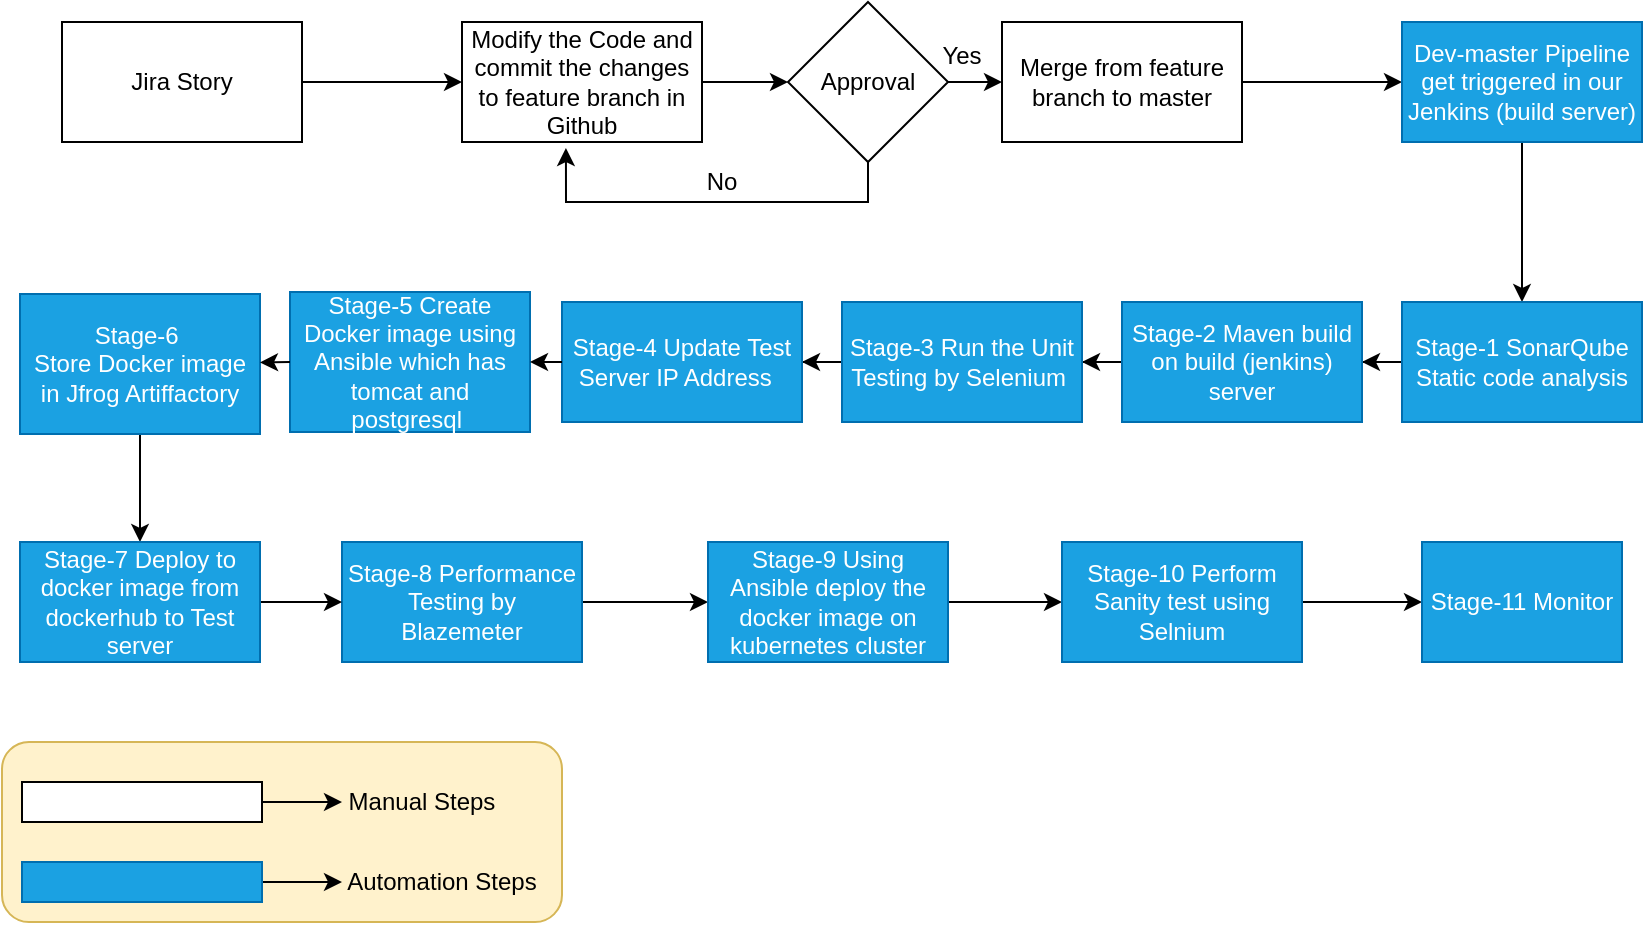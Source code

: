 <mxfile version="14.4.4" type="github"><diagram id="797c-2hmWlkUJjDmn08r" name="Page-1"><mxGraphModel dx="1108" dy="425" grid="1" gridSize="10" guides="1" tooltips="1" connect="1" arrows="1" fold="1" page="1" pageScale="1" pageWidth="850" pageHeight="1100" math="0" shadow="0"><root><mxCell id="0"/><mxCell id="1" parent="0"/><mxCell id="Wk8jGYzYP-WTUlN5dKVv-52" value="" style="rounded=1;whiteSpace=wrap;html=1;fillColor=#fff2cc;strokeColor=#d6b656;" parent="1" vertex="1"><mxGeometry x="10" y="390" width="280" height="90" as="geometry"/></mxCell><mxCell id="Wk8jGYzYP-WTUlN5dKVv-3" value="" style="edgeStyle=orthogonalEdgeStyle;rounded=0;orthogonalLoop=1;jettySize=auto;html=1;" parent="1" source="Wk8jGYzYP-WTUlN5dKVv-1" target="Wk8jGYzYP-WTUlN5dKVv-2" edge="1"><mxGeometry relative="1" as="geometry"/></mxCell><mxCell id="Wk8jGYzYP-WTUlN5dKVv-1" value="Jira Story" style="rounded=0;whiteSpace=wrap;html=1;" parent="1" vertex="1"><mxGeometry x="40" y="30" width="120" height="60" as="geometry"/></mxCell><mxCell id="Wk8jGYzYP-WTUlN5dKVv-24" style="edgeStyle=orthogonalEdgeStyle;rounded=0;orthogonalLoop=1;jettySize=auto;html=1;exitX=1;exitY=0.5;exitDx=0;exitDy=0;entryX=0;entryY=0.5;entryDx=0;entryDy=0;" parent="1" source="Wk8jGYzYP-WTUlN5dKVv-2" target="Wk8jGYzYP-WTUlN5dKVv-23" edge="1"><mxGeometry relative="1" as="geometry"/></mxCell><mxCell id="Wk8jGYzYP-WTUlN5dKVv-2" value="Modify the Code and commit the changes to feature branch in Github" style="rounded=0;whiteSpace=wrap;html=1;" parent="1" vertex="1"><mxGeometry x="240" y="30" width="120" height="60" as="geometry"/></mxCell><mxCell id="Wk8jGYzYP-WTUlN5dKVv-8" value="" style="edgeStyle=orthogonalEdgeStyle;rounded=0;orthogonalLoop=1;jettySize=auto;html=1;" parent="1" source="Wk8jGYzYP-WTUlN5dKVv-4" target="Wk8jGYzYP-WTUlN5dKVv-7" edge="1"><mxGeometry relative="1" as="geometry"/></mxCell><mxCell id="Wk8jGYzYP-WTUlN5dKVv-4" value="Merge from feature branch to master" style="rounded=0;whiteSpace=wrap;html=1;" parent="1" vertex="1"><mxGeometry x="510" y="30" width="120" height="60" as="geometry"/></mxCell><mxCell id="Wk8jGYzYP-WTUlN5dKVv-10" value="" style="edgeStyle=orthogonalEdgeStyle;rounded=0;orthogonalLoop=1;jettySize=auto;html=1;" parent="1" source="Wk8jGYzYP-WTUlN5dKVv-7" target="Wk8jGYzYP-WTUlN5dKVv-9" edge="1"><mxGeometry relative="1" as="geometry"/></mxCell><mxCell id="Wk8jGYzYP-WTUlN5dKVv-7" value="Dev-master Pipeline get triggered in our Jenkins (build server)" style="rounded=0;whiteSpace=wrap;html=1;fillColor=#1ba1e2;strokeColor=#006EAF;fontColor=#ffffff;" parent="1" vertex="1"><mxGeometry x="710" y="30" width="120" height="60" as="geometry"/></mxCell><mxCell id="Wk8jGYzYP-WTUlN5dKVv-12" value="" style="edgeStyle=orthogonalEdgeStyle;rounded=0;orthogonalLoop=1;jettySize=auto;html=1;" parent="1" source="Wk8jGYzYP-WTUlN5dKVv-9" target="Wk8jGYzYP-WTUlN5dKVv-11" edge="1"><mxGeometry relative="1" as="geometry"/></mxCell><mxCell id="Wk8jGYzYP-WTUlN5dKVv-9" value="Stage-1 SonarQube Static code analysis" style="rounded=0;whiteSpace=wrap;html=1;fillColor=#1ba1e2;strokeColor=#006EAF;fontColor=#ffffff;" parent="1" vertex="1"><mxGeometry x="710" y="170" width="120" height="60" as="geometry"/></mxCell><mxCell id="Wk8jGYzYP-WTUlN5dKVv-14" value="" style="edgeStyle=orthogonalEdgeStyle;rounded=0;orthogonalLoop=1;jettySize=auto;html=1;" parent="1" source="Wk8jGYzYP-WTUlN5dKVv-11" target="Wk8jGYzYP-WTUlN5dKVv-13" edge="1"><mxGeometry relative="1" as="geometry"/></mxCell><mxCell id="Wk8jGYzYP-WTUlN5dKVv-11" value="Stage-2 Maven build on build (jenkins) server" style="rounded=0;whiteSpace=wrap;html=1;fillColor=#1ba1e2;strokeColor=#006EAF;fontColor=#ffffff;" parent="1" vertex="1"><mxGeometry x="570" y="170" width="120" height="60" as="geometry"/></mxCell><mxCell id="Wk8jGYzYP-WTUlN5dKVv-16" value="" style="edgeStyle=orthogonalEdgeStyle;rounded=0;orthogonalLoop=1;jettySize=auto;html=1;" parent="1" source="Wk8jGYzYP-WTUlN5dKVv-13" target="Wk8jGYzYP-WTUlN5dKVv-15" edge="1"><mxGeometry relative="1" as="geometry"/></mxCell><mxCell id="Wk8jGYzYP-WTUlN5dKVv-13" value="Stage-3 Run the Unit Testing by Selenium&amp;nbsp;" style="rounded=0;whiteSpace=wrap;html=1;fillColor=#1ba1e2;strokeColor=#006EAF;fontColor=#ffffff;" parent="1" vertex="1"><mxGeometry x="430" y="170" width="120" height="60" as="geometry"/></mxCell><mxCell id="Wk8jGYzYP-WTUlN5dKVv-15" value="Stage-4 Update Test Server IP Address&amp;nbsp;&amp;nbsp;" style="rounded=0;whiteSpace=wrap;html=1;fillColor=#1ba1e2;strokeColor=#006EAF;fontColor=#ffffff;" parent="1" vertex="1"><mxGeometry x="290" y="170" width="120" height="60" as="geometry"/></mxCell><mxCell id="Wk8jGYzYP-WTUlN5dKVv-37" value="" style="edgeStyle=orthogonalEdgeStyle;rounded=0;orthogonalLoop=1;jettySize=auto;html=1;" parent="1" source="Wk8jGYzYP-WTUlN5dKVv-17" target="Wk8jGYzYP-WTUlN5dKVv-36" edge="1"><mxGeometry relative="1" as="geometry"/></mxCell><mxCell id="Wk8jGYzYP-WTUlN5dKVv-17" value="&lt;div&gt;&lt;span&gt;Stage-6&amp;nbsp;&lt;/span&gt;&lt;/div&gt;Store Docker image in Jfrog Artiffactory" style="rounded=0;whiteSpace=wrap;html=1;align=center;fillColor=#1ba1e2;strokeColor=#006EAF;fontColor=#ffffff;" parent="1" vertex="1"><mxGeometry x="19" y="166" width="120" height="70" as="geometry"/></mxCell><mxCell id="Wk8jGYzYP-WTUlN5dKVv-25" style="edgeStyle=orthogonalEdgeStyle;rounded=0;orthogonalLoop=1;jettySize=auto;html=1;exitX=1;exitY=0.5;exitDx=0;exitDy=0;entryX=0;entryY=0.5;entryDx=0;entryDy=0;" parent="1" source="Wk8jGYzYP-WTUlN5dKVv-23" target="Wk8jGYzYP-WTUlN5dKVv-4" edge="1"><mxGeometry relative="1" as="geometry"/></mxCell><mxCell id="Wk8jGYzYP-WTUlN5dKVv-29" style="edgeStyle=orthogonalEdgeStyle;rounded=0;orthogonalLoop=1;jettySize=auto;html=1;exitX=0.5;exitY=1;exitDx=0;exitDy=0;entryX=0.433;entryY=1.05;entryDx=0;entryDy=0;entryPerimeter=0;" parent="1" source="Wk8jGYzYP-WTUlN5dKVv-23" target="Wk8jGYzYP-WTUlN5dKVv-2" edge="1"><mxGeometry relative="1" as="geometry"><Array as="points"><mxPoint x="443" y="120"/><mxPoint x="292" y="120"/></Array></mxGeometry></mxCell><mxCell id="Wk8jGYzYP-WTUlN5dKVv-23" value="Approval" style="rhombus;whiteSpace=wrap;html=1;" parent="1" vertex="1"><mxGeometry x="403" y="20" width="80" height="80" as="geometry"/></mxCell><mxCell id="Wk8jGYzYP-WTUlN5dKVv-30" value="No" style="text;html=1;strokeColor=none;fillColor=none;align=center;verticalAlign=middle;whiteSpace=wrap;rounded=0;" parent="1" vertex="1"><mxGeometry x="350" y="100" width="40" height="20" as="geometry"/></mxCell><mxCell id="Wk8jGYzYP-WTUlN5dKVv-31" value="Yes" style="text;html=1;strokeColor=none;fillColor=none;align=center;verticalAlign=middle;whiteSpace=wrap;rounded=0;" parent="1" vertex="1"><mxGeometry x="470" y="37" width="40" height="20" as="geometry"/></mxCell><mxCell id="Wk8jGYzYP-WTUlN5dKVv-35" value="" style="edgeStyle=orthogonalEdgeStyle;rounded=0;orthogonalLoop=1;jettySize=auto;html=1;" parent="1" source="Wk8jGYzYP-WTUlN5dKVv-32" target="Wk8jGYzYP-WTUlN5dKVv-34" edge="1"><mxGeometry relative="1" as="geometry"/></mxCell><mxCell id="Wk8jGYzYP-WTUlN5dKVv-32" value="Stage-8 Performance Testing by Blazemeter" style="whiteSpace=wrap;html=1;rounded=0;fillColor=#1ba1e2;strokeColor=#006EAF;fontColor=#ffffff;" parent="1" vertex="1"><mxGeometry x="180" y="290" width="120" height="60" as="geometry"/></mxCell><mxCell id="Wk8jGYzYP-WTUlN5dKVv-45" value="" style="edgeStyle=orthogonalEdgeStyle;rounded=0;orthogonalLoop=1;jettySize=auto;html=1;" parent="1" source="Wk8jGYzYP-WTUlN5dKVv-34" target="Wk8jGYzYP-WTUlN5dKVv-44" edge="1"><mxGeometry relative="1" as="geometry"/></mxCell><mxCell id="Wk8jGYzYP-WTUlN5dKVv-34" value="Stage-9 Using Ansible deploy the docker image on kubernetes cluster" style="whiteSpace=wrap;html=1;rounded=0;fillColor=#1ba1e2;strokeColor=#006EAF;fontColor=#ffffff;" parent="1" vertex="1"><mxGeometry x="363" y="290" width="120" height="60" as="geometry"/></mxCell><mxCell id="Wk8jGYzYP-WTUlN5dKVv-38" style="edgeStyle=orthogonalEdgeStyle;rounded=0;orthogonalLoop=1;jettySize=auto;html=1;exitX=1;exitY=0.5;exitDx=0;exitDy=0;entryX=0;entryY=0.5;entryDx=0;entryDy=0;" parent="1" source="Wk8jGYzYP-WTUlN5dKVv-36" edge="1"><mxGeometry relative="1" as="geometry"><mxPoint x="180" y="320" as="targetPoint"/></mxGeometry></mxCell><mxCell id="Wk8jGYzYP-WTUlN5dKVv-36" value="Stage-7 Deploy to docker image from dockerhub to Test server" style="whiteSpace=wrap;html=1;rounded=0;fillColor=#1ba1e2;strokeColor=#006EAF;fontColor=#ffffff;" parent="1" vertex="1"><mxGeometry x="19" y="290" width="120" height="60" as="geometry"/></mxCell><mxCell id="9wyfp83t3s7r0ikRdHc_-4" value="" style="edgeStyle=orthogonalEdgeStyle;rounded=0;orthogonalLoop=1;jettySize=auto;html=1;" parent="1" source="Wk8jGYzYP-WTUlN5dKVv-44" target="9wyfp83t3s7r0ikRdHc_-3" edge="1"><mxGeometry relative="1" as="geometry"/></mxCell><mxCell id="Wk8jGYzYP-WTUlN5dKVv-44" value="Stage-10 Perform Sanity test using Selnium" style="whiteSpace=wrap;html=1;rounded=0;fillColor=#1ba1e2;strokeColor=#006EAF;fontColor=#ffffff;" parent="1" vertex="1"><mxGeometry x="540" y="290" width="120" height="60" as="geometry"/></mxCell><mxCell id="Wk8jGYzYP-WTUlN5dKVv-47" style="edgeStyle=orthogonalEdgeStyle;rounded=0;orthogonalLoop=1;jettySize=auto;html=1;exitX=1;exitY=0.5;exitDx=0;exitDy=0;" parent="1" source="Wk8jGYzYP-WTUlN5dKVv-46" edge="1"><mxGeometry relative="1" as="geometry"><mxPoint x="180" y="420" as="targetPoint"/></mxGeometry></mxCell><mxCell id="Wk8jGYzYP-WTUlN5dKVv-46" value="" style="rounded=0;whiteSpace=wrap;html=1;" parent="1" vertex="1"><mxGeometry x="20" y="410" width="120" height="20" as="geometry"/></mxCell><mxCell id="Wk8jGYzYP-WTUlN5dKVv-48" value="Manual Steps" style="text;html=1;strokeColor=none;fillColor=none;align=center;verticalAlign=middle;whiteSpace=wrap;rounded=0;" parent="1" vertex="1"><mxGeometry x="180" y="410" width="80" height="20" as="geometry"/></mxCell><mxCell id="Wk8jGYzYP-WTUlN5dKVv-50" style="edgeStyle=orthogonalEdgeStyle;rounded=0;orthogonalLoop=1;jettySize=auto;html=1;exitX=1;exitY=0.5;exitDx=0;exitDy=0;" parent="1" source="Wk8jGYzYP-WTUlN5dKVv-49" edge="1"><mxGeometry relative="1" as="geometry"><mxPoint x="180" y="460" as="targetPoint"/></mxGeometry></mxCell><mxCell id="Wk8jGYzYP-WTUlN5dKVv-49" value="" style="rounded=0;whiteSpace=wrap;html=1;fillColor=#1ba1e2;strokeColor=#006EAF;fontColor=#ffffff;" parent="1" vertex="1"><mxGeometry x="20" y="450" width="120" height="20" as="geometry"/></mxCell><mxCell id="Wk8jGYzYP-WTUlN5dKVv-51" value="Automation Steps" style="text;html=1;strokeColor=none;fillColor=none;align=center;verticalAlign=middle;whiteSpace=wrap;rounded=0;" parent="1" vertex="1"><mxGeometry x="180" y="450" width="100" height="20" as="geometry"/></mxCell><mxCell id="9wyfp83t3s7r0ikRdHc_-3" value="Stage-11 Monitor" style="whiteSpace=wrap;html=1;rounded=0;fillColor=#1ba1e2;strokeColor=#006EAF;fontColor=#ffffff;" parent="1" vertex="1"><mxGeometry x="720" y="290" width="100" height="60" as="geometry"/></mxCell><mxCell id="EqfLeJt9nNUgV50KRFtY-1" value="Stage-5 Create Docker image using Ansible&amp;nbsp;which has tomcat and postgresql&amp;nbsp;" style="rounded=0;whiteSpace=wrap;html=1;fillColor=#1ba1e2;strokeColor=#006EAF;fontColor=#ffffff;" vertex="1" parent="1"><mxGeometry x="154" y="165" width="120" height="70" as="geometry"/></mxCell><mxCell id="EqfLeJt9nNUgV50KRFtY-3" value="" style="endArrow=classic;html=1;exitX=0;exitY=0.5;exitDx=0;exitDy=0;entryX=1;entryY=0.5;entryDx=0;entryDy=0;" edge="1" parent="1" source="Wk8jGYzYP-WTUlN5dKVv-15" target="EqfLeJt9nNUgV50KRFtY-1"><mxGeometry width="50" height="50" relative="1" as="geometry"><mxPoint x="520" y="270" as="sourcePoint"/><mxPoint x="570" y="220" as="targetPoint"/></mxGeometry></mxCell><mxCell id="EqfLeJt9nNUgV50KRFtY-4" value="" style="endArrow=classic;html=1;exitX=0;exitY=0.5;exitDx=0;exitDy=0;" edge="1" parent="1" source="EqfLeJt9nNUgV50KRFtY-1" target="Wk8jGYzYP-WTUlN5dKVv-17"><mxGeometry width="50" height="50" relative="1" as="geometry"><mxPoint x="520" y="270" as="sourcePoint"/><mxPoint x="570" y="220" as="targetPoint"/></mxGeometry></mxCell></root></mxGraphModel></diagram></mxfile>